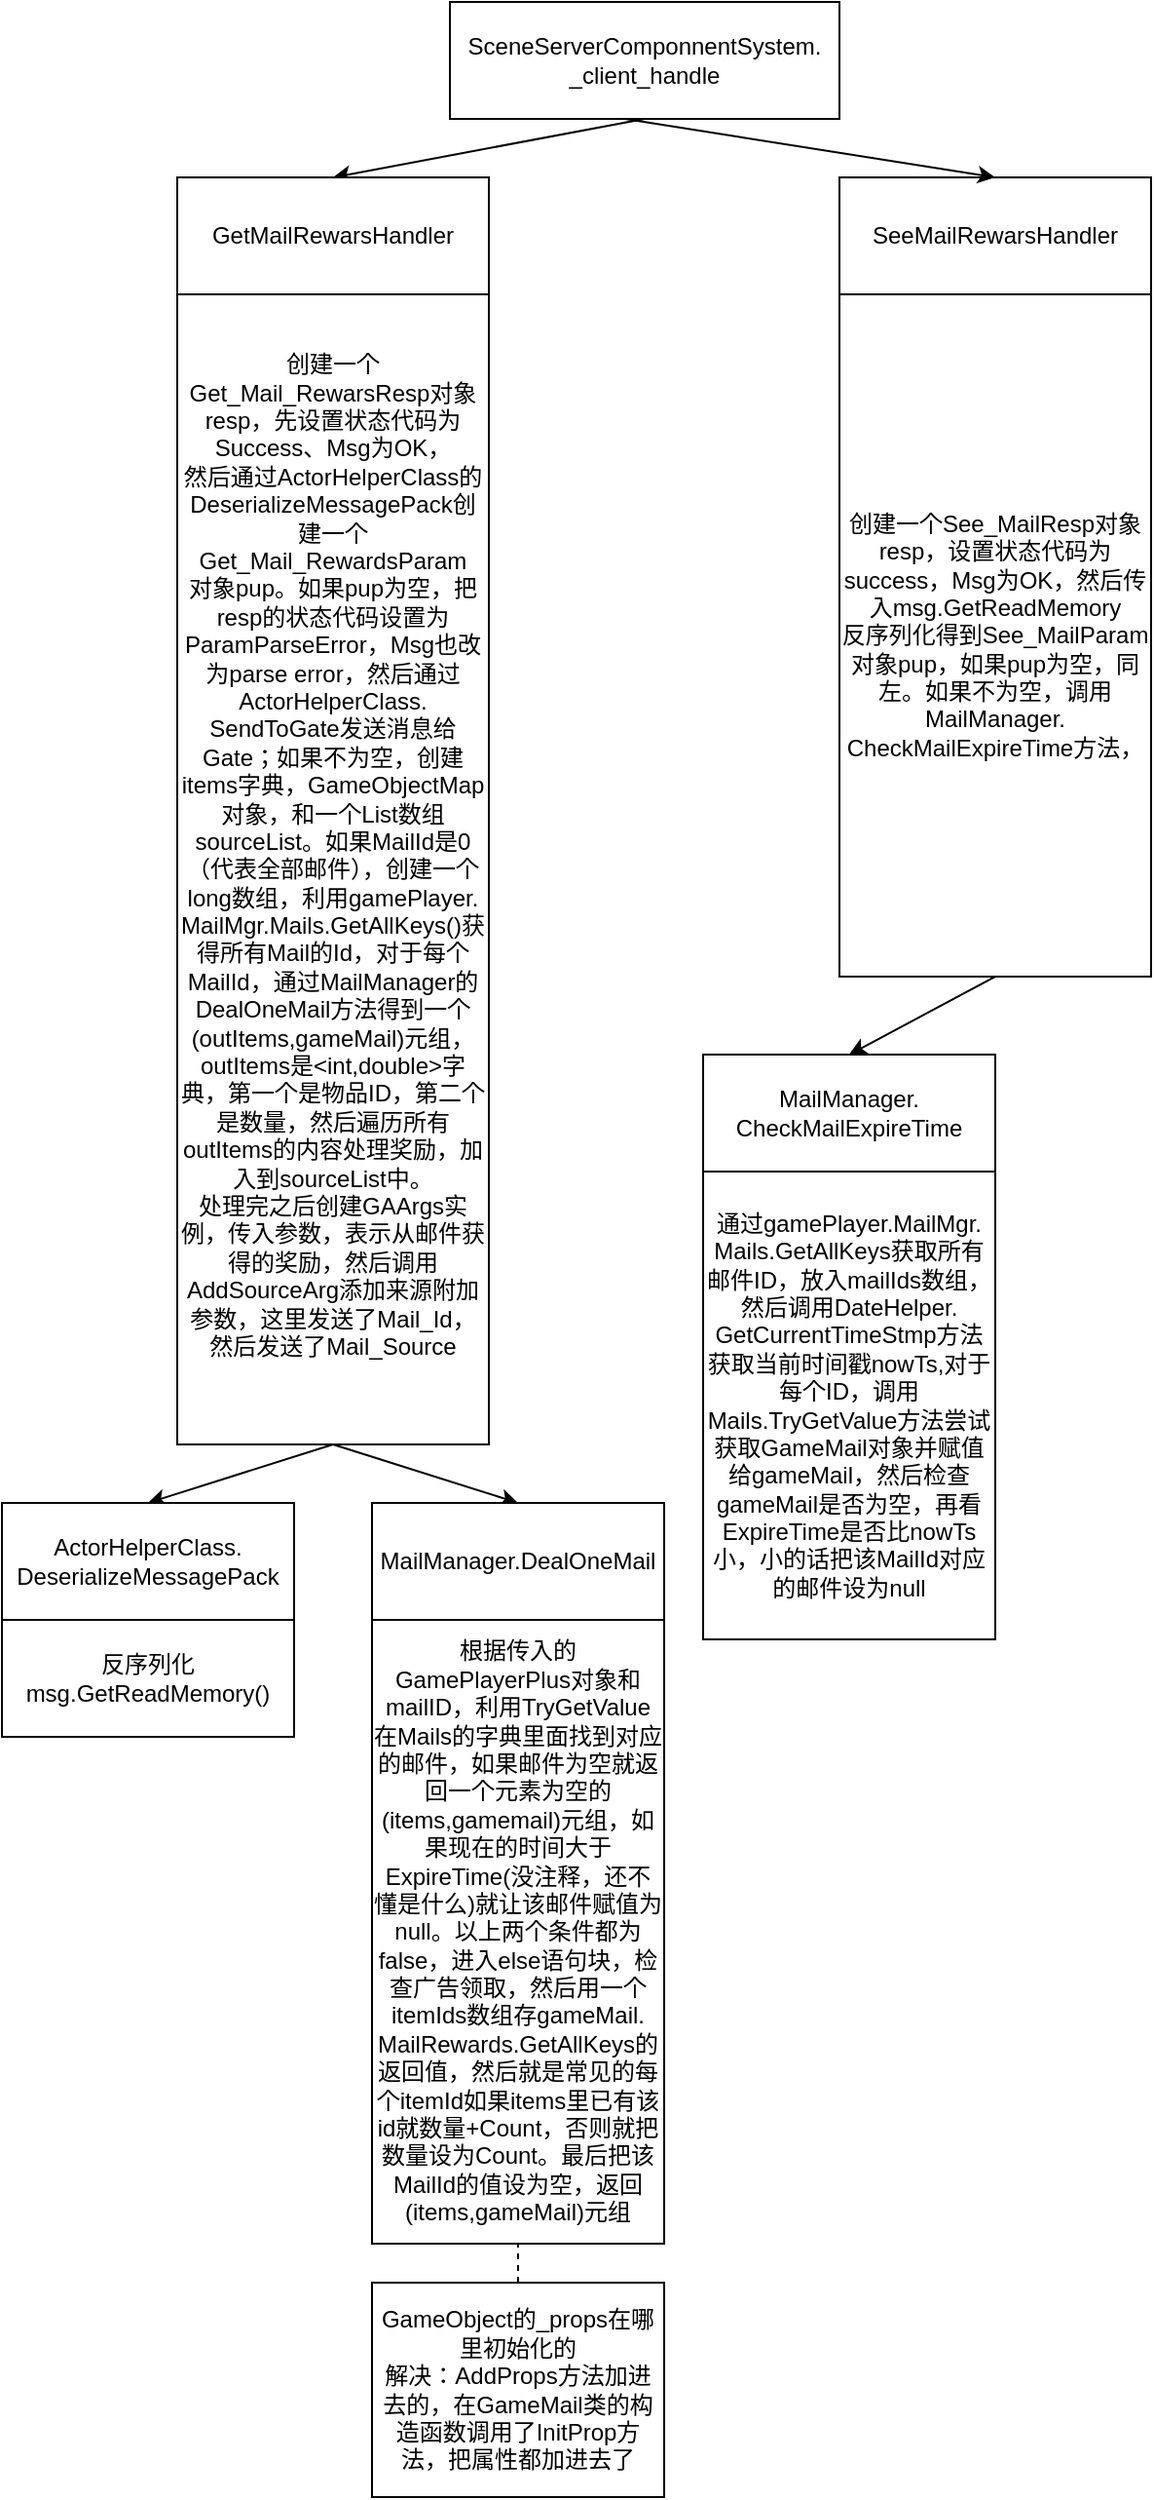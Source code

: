 <mxfile version="21.5.0" type="github">
  <diagram name="第 1 页" id="jWjg_nSxuoue5GjSfEUD">
    <mxGraphModel dx="982" dy="619" grid="1" gridSize="10" guides="1" tooltips="1" connect="1" arrows="1" fold="1" page="1" pageScale="1" pageWidth="827" pageHeight="1169" math="0" shadow="0">
      <root>
        <mxCell id="0" />
        <mxCell id="1" parent="0" />
        <mxCell id="R2KGEx9fCPqM5bIvwB1s-1" value="SceneServerComponnentSystem.&lt;br&gt;_client_handle" style="rounded=0;whiteSpace=wrap;html=1;" parent="1" vertex="1">
          <mxGeometry x="270" y="60" width="200" height="60" as="geometry" />
        </mxCell>
        <mxCell id="R2KGEx9fCPqM5bIvwB1s-2" value="" style="endArrow=classic;html=1;rounded=0;exitX=0.5;exitY=1;exitDx=0;exitDy=0;entryX=0.5;entryY=0;entryDx=0;entryDy=0;" parent="1" source="R2KGEx9fCPqM5bIvwB1s-1" target="R2KGEx9fCPqM5bIvwB1s-3" edge="1">
          <mxGeometry width="50" height="50" relative="1" as="geometry">
            <mxPoint x="400" y="210" as="sourcePoint" />
            <mxPoint x="370" y="150" as="targetPoint" />
          </mxGeometry>
        </mxCell>
        <mxCell id="R2KGEx9fCPqM5bIvwB1s-3" value="GetMailRewarsHandler" style="rounded=0;whiteSpace=wrap;html=1;" parent="1" vertex="1">
          <mxGeometry x="130" y="150" width="160" height="60" as="geometry" />
        </mxCell>
        <mxCell id="R2KGEx9fCPqM5bIvwB1s-8" value="创建一个Get_Mail_RewarsResp对象resp，先设置状态代码为Success、Msg为OK，&lt;br&gt;然后通过ActorHelperClass的DeserializeMessagePack创建一个Get_Mail_RewardsParam&lt;br&gt;对象pup。如果pup为空，把resp的状态代码设置为ParamParseError，Msg也改为parse error，然后通过ActorHelperClass.&lt;br&gt;SendToGate发送消息给Gate；如果不为空，创建items字典，GameObjectMap对象，和一个List数组sourceList。如果MailId是0（代表全部邮件），创建一个long数组，利用gamePlayer.&lt;br&gt;&lt;div style=&quot;&quot;&gt;&lt;span style=&quot;background-color: initial;&quot;&gt;MailMgr.Mails.GetAllKeys()获得所有Mail的Id，对于每个MailId，通过MailManager的DealOneMail方法得到一个(outItems,gameMail)元组，outItems是&amp;lt;int,double&amp;gt;字典，第一个是物品ID，第二个是数量，然后遍历所有outItems的内容处理奖励，加入到sourceList中。&lt;/span&gt;&lt;/div&gt;&lt;div style=&quot;&quot;&gt;&lt;span style=&quot;background-color: initial;&quot;&gt;处理完之后创建GAArgs实例，传入参数，表示从邮件获得的奖励，然后调用AddSourceArg添加来源附加参数，这里发送了Mail_Id，然后发送了Mail_Source&lt;/span&gt;&lt;/div&gt;&lt;div style=&quot;&quot;&gt;&lt;span style=&quot;background-color: initial;&quot;&gt;&lt;br&gt;&lt;/span&gt;&lt;/div&gt;" style="rounded=0;whiteSpace=wrap;html=1;" parent="1" vertex="1">
          <mxGeometry x="130" y="210" width="160" height="590" as="geometry" />
        </mxCell>
        <mxCell id="bhtFA3s2f1LtNf_wh4Dm-1" value="" style="endArrow=classic;html=1;rounded=0;exitX=0.5;exitY=1;exitDx=0;exitDy=0;entryX=0.5;entryY=0;entryDx=0;entryDy=0;" edge="1" parent="1" source="R2KGEx9fCPqM5bIvwB1s-8" target="bhtFA3s2f1LtNf_wh4Dm-2">
          <mxGeometry width="50" height="50" relative="1" as="geometry">
            <mxPoint x="340" y="890" as="sourcePoint" />
            <mxPoint x="160" y="840" as="targetPoint" />
          </mxGeometry>
        </mxCell>
        <mxCell id="bhtFA3s2f1LtNf_wh4Dm-2" value="ActorHelperClass.&lt;br&gt;DeserializeMessagePack" style="rounded=0;whiteSpace=wrap;html=1;" vertex="1" parent="1">
          <mxGeometry x="40" y="830" width="150" height="60" as="geometry" />
        </mxCell>
        <mxCell id="bhtFA3s2f1LtNf_wh4Dm-3" value="反序列化msg.GetReadMemory()" style="rounded=0;whiteSpace=wrap;html=1;" vertex="1" parent="1">
          <mxGeometry x="40" y="890" width="150" height="60" as="geometry" />
        </mxCell>
        <mxCell id="bhtFA3s2f1LtNf_wh4Dm-4" value="" style="endArrow=classic;html=1;rounded=0;exitX=0.5;exitY=1;exitDx=0;exitDy=0;entryX=0.5;entryY=0;entryDx=0;entryDy=0;" edge="1" parent="1" source="R2KGEx9fCPqM5bIvwB1s-8" target="bhtFA3s2f1LtNf_wh4Dm-5">
          <mxGeometry width="50" height="50" relative="1" as="geometry">
            <mxPoint x="340" y="910" as="sourcePoint" />
            <mxPoint x="290" y="840" as="targetPoint" />
          </mxGeometry>
        </mxCell>
        <mxCell id="bhtFA3s2f1LtNf_wh4Dm-5" value="MailManager.DealOneMail" style="rounded=0;whiteSpace=wrap;html=1;" vertex="1" parent="1">
          <mxGeometry x="230" y="830" width="150" height="60" as="geometry" />
        </mxCell>
        <mxCell id="bhtFA3s2f1LtNf_wh4Dm-6" value="根据传入的GamePlayerPlus对象和mailID，利用TryGetValue在Mails的字典里面找到对应的邮件，如果邮件为空就返回一个元素为空的(items,gamemail)元组，如果现在的时间大于ExpireTime(没注释，还不懂是什么)就让该邮件赋值为null。以上两个条件都为false，进入else语句块，检查广告领取，然后用一个itemIds数组存gameMail.&lt;br&gt;MailRewards.GetAllKeys的返回值，然后就是常见的每个itemId如果items里已有该id就数量+Count，否则就把数量设为Count。最后把该MailId的值设为空，返回(items,gameMail)元组" style="rounded=0;whiteSpace=wrap;html=1;" vertex="1" parent="1">
          <mxGeometry x="230" y="890" width="150" height="320" as="geometry" />
        </mxCell>
        <mxCell id="bhtFA3s2f1LtNf_wh4Dm-9" value="" style="endArrow=none;dashed=1;html=1;rounded=0;entryX=0.5;entryY=1;entryDx=0;entryDy=0;exitX=0.5;exitY=0;exitDx=0;exitDy=0;" edge="1" parent="1" source="bhtFA3s2f1LtNf_wh4Dm-10" target="bhtFA3s2f1LtNf_wh4Dm-6">
          <mxGeometry width="50" height="50" relative="1" as="geometry">
            <mxPoint x="310" y="1130" as="sourcePoint" />
            <mxPoint x="310" y="1110" as="targetPoint" />
          </mxGeometry>
        </mxCell>
        <mxCell id="bhtFA3s2f1LtNf_wh4Dm-10" value="GameObject的_props在哪里初始化的&lt;br&gt;解决：AddProps方法加进去的，在GameMail类的构造函数调用了InitProp方法，把属性都加进去了" style="rounded=0;whiteSpace=wrap;html=1;" vertex="1" parent="1">
          <mxGeometry x="230" y="1230" width="150" height="110" as="geometry" />
        </mxCell>
        <mxCell id="bhtFA3s2f1LtNf_wh4Dm-14" value="SeeMailRewarsHandler" style="rounded=0;whiteSpace=wrap;html=1;" vertex="1" parent="1">
          <mxGeometry x="470" y="150" width="160" height="60" as="geometry" />
        </mxCell>
        <mxCell id="bhtFA3s2f1LtNf_wh4Dm-15" value="创建一个See_MailResp对象resp，设置状态代码为success，Msg为OK，然后传入msg.GetReadMemory&lt;br&gt;反序列化得到See_MailParam对象pup，如果pup为空，同左。如果不为空，调用MailManager.&lt;br&gt;CheckMailExpireTime方法，" style="rounded=0;whiteSpace=wrap;html=1;" vertex="1" parent="1">
          <mxGeometry x="470" y="210" width="160" height="350" as="geometry" />
        </mxCell>
        <mxCell id="bhtFA3s2f1LtNf_wh4Dm-16" value="" style="endArrow=classic;html=1;rounded=0;entryX=0.5;entryY=0;entryDx=0;entryDy=0;" edge="1" parent="1" target="bhtFA3s2f1LtNf_wh4Dm-14">
          <mxGeometry width="50" height="50" relative="1" as="geometry">
            <mxPoint x="360" y="120" as="sourcePoint" />
            <mxPoint x="710" y="110" as="targetPoint" />
          </mxGeometry>
        </mxCell>
        <mxCell id="bhtFA3s2f1LtNf_wh4Dm-17" value="" style="endArrow=classic;html=1;rounded=0;exitX=0.5;exitY=1;exitDx=0;exitDy=0;entryX=0.5;entryY=0;entryDx=0;entryDy=0;" edge="1" parent="1" source="bhtFA3s2f1LtNf_wh4Dm-15" target="bhtFA3s2f1LtNf_wh4Dm-18">
          <mxGeometry width="50" height="50" relative="1" as="geometry">
            <mxPoint x="560" y="680" as="sourcePoint" />
            <mxPoint x="480" y="620" as="targetPoint" />
          </mxGeometry>
        </mxCell>
        <mxCell id="bhtFA3s2f1LtNf_wh4Dm-18" value="MailManager.&lt;br style=&quot;border-color: var(--border-color);&quot;&gt;CheckMailExpireTime" style="rounded=0;whiteSpace=wrap;html=1;" vertex="1" parent="1">
          <mxGeometry x="400" y="600" width="150" height="60" as="geometry" />
        </mxCell>
        <mxCell id="bhtFA3s2f1LtNf_wh4Dm-21" value="通过gamePlayer.MailMgr.&lt;br style=&quot;border-color: var(--border-color);&quot;&gt;Mails.GetAllKeys获取所有&lt;br&gt;邮件ID，放入mailIds数组，&lt;br&gt;然后调用DateHelper.&lt;br&gt;GetCurrentTimeStmp方法获取当前时间戳nowTs,对于每个ID，调用Mails.TryGetValue方法尝试获取GameMail对象并赋值给gameMail，然后检查gameMail是否为空，再看ExpireTime是否比nowTs小，小的话把该MailId对应的邮件设为null" style="rounded=0;whiteSpace=wrap;html=1;" vertex="1" parent="1">
          <mxGeometry x="400" y="660" width="150" height="240" as="geometry" />
        </mxCell>
      </root>
    </mxGraphModel>
  </diagram>
</mxfile>

